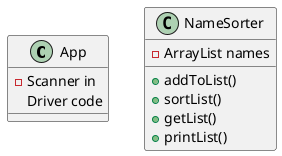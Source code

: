 @startuml
class App {
    - Scanner in
    Driver code
}

class NameSorter {
    - ArrayList names
    + addToList()
    + sortList()
    + getList()
    + printList()
}
@enduml